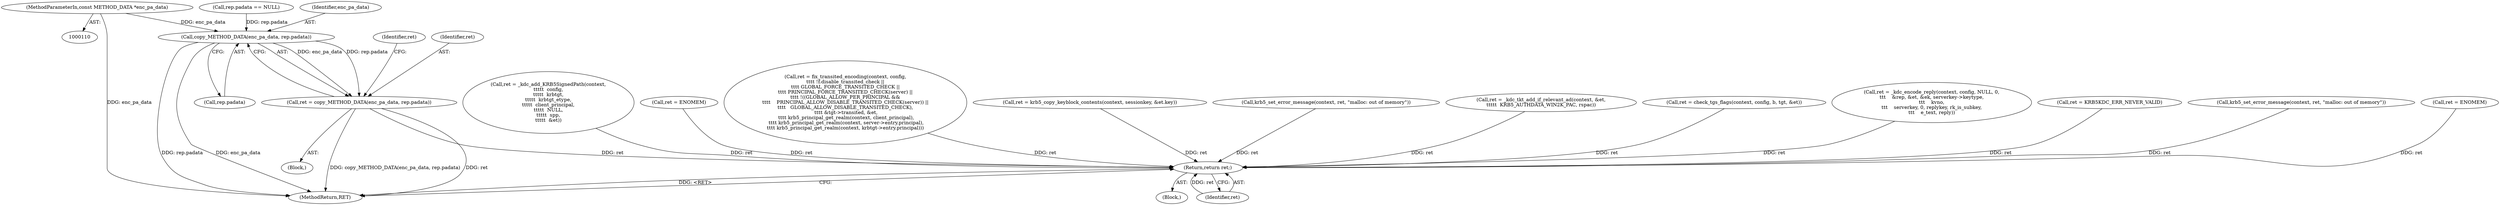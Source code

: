 digraph "0_heimdal_b1e699103f08d6a0ca46a122193c9da65f6cf837_1@pointer" {
"1000131" [label="(MethodParameterIn,const METHOD_DATA *enc_pa_data)"];
"1000996" [label="(Call,copy_METHOD_DATA(enc_pa_data, rep.padata))"];
"1000994" [label="(Call,ret = copy_METHOD_DATA(enc_pa_data, rep.padata))"];
"1001125" [label="(Return,return ret;)"];
"1001002" [label="(Identifier,ret)"];
"1000952" [label="(Call,ret = _kdc_add_KRB5SignedPath(context,\n\t\t\t\t\t  config,\n\t\t\t\t\t  krbtgt,\n\t\t\t\t\t  krbtgt_etype,\n\t\t\t\t\t  client_principal,\n\t\t\t\t\t  NULL,\n\t\t\t\t\t  spp,\n\t\t\t\t\t  &et))"];
"1000843" [label="(Call,ret = ENOMEM)"];
"1000223" [label="(Call,ret = fix_transited_encoding(context, config,\n\t\t\t\t !f.disable_transited_check ||\n\t\t\t\t GLOBAL_FORCE_TRANSITED_CHECK ||\n\t\t\t\t PRINCIPAL_FORCE_TRANSITED_CHECK(server) ||\n\t\t\t\t !((GLOBAL_ALLOW_PER_PRINCIPAL &&\n\t\t\t\t    PRINCIPAL_ALLOW_DISABLE_TRANSITED_CHECK(server)) ||\n\t\t\t\t   GLOBAL_ALLOW_DISABLE_TRANSITED_CHECK),\n \t\t\t\t &tgt->transited, &et,\n \t\t\t\t krb5_principal_get_realm(context, client_principal),\n \t\t\t\t krb5_principal_get_realm(context, server->entry.principal),\n\t\t\t\t krb5_principal_get_realm(context, krbtgt->entry.principal)))"];
"1000786" [label="(Call,ret = krb5_copy_keyblock_contents(context, sessionkey, &et.key))"];
"1000691" [label="(Call,krb5_set_error_message(context, ret, \"malloc: out of memory\"))"];
"1000645" [label="(Call,ret = _kdc_tkt_add_if_relevant_ad(context, &et,\n\t\t\t\t\t  KRB5_AUTHDATA_WIN2K_PAC, rspac))"];
"1000131" [label="(MethodParameterIn,const METHOD_DATA *enc_pa_data)"];
"1000134" [label="(Block,)"];
"1000211" [label="(Call,ret = check_tgs_flags(context, config, b, tgt, &et))"];
"1000984" [label="(Call,rep.padata == NULL)"];
"1001031" [label="(Call,ret = _kdc_encode_reply(context, config, NULL, 0,\n\t\t\t    &rep, &et, &ek, serverkey->keytype,\n\t\t\t    kvno,\n\t\t\t    serverkey, 0, replykey, rk_is_subkey,\n\t\t\t    e_text, reply))"];
"1000560" [label="(Call,ret = KRB5KDC_ERR_NEVER_VALID)"];
"1000995" [label="(Identifier,ret)"];
"1000996" [label="(Call,copy_METHOD_DATA(enc_pa_data, rep.padata))"];
"1001125" [label="(Return,return ret;)"];
"1001127" [label="(MethodReturn,RET)"];
"1000971" [label="(Block,)"];
"1000997" [label="(Identifier,enc_pa_data)"];
"1000723" [label="(Call,krb5_set_error_message(context, ret, \"malloc: out of memory\"))"];
"1000998" [label="(Call,rep.padata)"];
"1001126" [label="(Identifier,ret)"];
"1000990" [label="(Call,ret = ENOMEM)"];
"1000994" [label="(Call,ret = copy_METHOD_DATA(enc_pa_data, rep.padata))"];
"1000131" -> "1000110"  [label="AST: "];
"1000131" -> "1001127"  [label="DDG: enc_pa_data"];
"1000131" -> "1000996"  [label="DDG: enc_pa_data"];
"1000996" -> "1000994"  [label="AST: "];
"1000996" -> "1000998"  [label="CFG: "];
"1000997" -> "1000996"  [label="AST: "];
"1000998" -> "1000996"  [label="AST: "];
"1000994" -> "1000996"  [label="CFG: "];
"1000996" -> "1001127"  [label="DDG: rep.padata"];
"1000996" -> "1001127"  [label="DDG: enc_pa_data"];
"1000996" -> "1000994"  [label="DDG: enc_pa_data"];
"1000996" -> "1000994"  [label="DDG: rep.padata"];
"1000984" -> "1000996"  [label="DDG: rep.padata"];
"1000994" -> "1000971"  [label="AST: "];
"1000995" -> "1000994"  [label="AST: "];
"1001002" -> "1000994"  [label="CFG: "];
"1000994" -> "1001127"  [label="DDG: copy_METHOD_DATA(enc_pa_data, rep.padata)"];
"1000994" -> "1001127"  [label="DDG: ret"];
"1000994" -> "1001125"  [label="DDG: ret"];
"1001125" -> "1000134"  [label="AST: "];
"1001125" -> "1001126"  [label="CFG: "];
"1001126" -> "1001125"  [label="AST: "];
"1001127" -> "1001125"  [label="CFG: "];
"1001125" -> "1001127"  [label="DDG: <RET>"];
"1001126" -> "1001125"  [label="DDG: ret"];
"1000691" -> "1001125"  [label="DDG: ret"];
"1000645" -> "1001125"  [label="DDG: ret"];
"1000952" -> "1001125"  [label="DDG: ret"];
"1000843" -> "1001125"  [label="DDG: ret"];
"1000990" -> "1001125"  [label="DDG: ret"];
"1000786" -> "1001125"  [label="DDG: ret"];
"1000211" -> "1001125"  [label="DDG: ret"];
"1000723" -> "1001125"  [label="DDG: ret"];
"1001031" -> "1001125"  [label="DDG: ret"];
"1000560" -> "1001125"  [label="DDG: ret"];
"1000223" -> "1001125"  [label="DDG: ret"];
}
